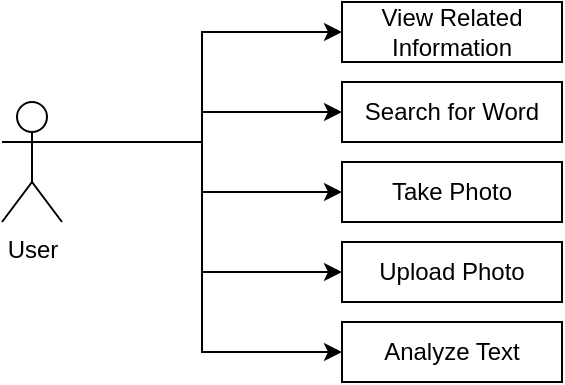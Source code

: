 <mxfile version="24.7.7">
  <diagram name="Page-1" id="FLUCBzAIa3q4JpgVUgnu">
    <mxGraphModel dx="1195" dy="622" grid="1" gridSize="10" guides="1" tooltips="1" connect="1" arrows="1" fold="1" page="1" pageScale="1" pageWidth="850" pageHeight="1100" math="0" shadow="0">
      <root>
        <mxCell id="0" />
        <mxCell id="1" parent="0" />
        <mxCell id="sdAVgAR6NZKTsHq1lM0e-20" style="edgeStyle=orthogonalEdgeStyle;rounded=0;orthogonalLoop=1;jettySize=auto;html=1;exitX=1;exitY=0.333;exitDx=0;exitDy=0;exitPerimeter=0;entryX=0;entryY=0.5;entryDx=0;entryDy=0;" edge="1" parent="1" source="sdAVgAR6NZKTsHq1lM0e-1" target="sdAVgAR6NZKTsHq1lM0e-8">
          <mxGeometry relative="1" as="geometry" />
        </mxCell>
        <mxCell id="sdAVgAR6NZKTsHq1lM0e-21" style="edgeStyle=orthogonalEdgeStyle;rounded=0;orthogonalLoop=1;jettySize=auto;html=1;exitX=1;exitY=0.333;exitDx=0;exitDy=0;exitPerimeter=0;" edge="1" parent="1" source="sdAVgAR6NZKTsHq1lM0e-1" target="sdAVgAR6NZKTsHq1lM0e-3">
          <mxGeometry relative="1" as="geometry" />
        </mxCell>
        <mxCell id="sdAVgAR6NZKTsHq1lM0e-22" style="edgeStyle=orthogonalEdgeStyle;rounded=0;orthogonalLoop=1;jettySize=auto;html=1;exitX=1;exitY=0.333;exitDx=0;exitDy=0;exitPerimeter=0;" edge="1" parent="1" source="sdAVgAR6NZKTsHq1lM0e-1" target="sdAVgAR6NZKTsHq1lM0e-4">
          <mxGeometry relative="1" as="geometry" />
        </mxCell>
        <mxCell id="sdAVgAR6NZKTsHq1lM0e-23" style="edgeStyle=orthogonalEdgeStyle;rounded=0;orthogonalLoop=1;jettySize=auto;html=1;exitX=1;exitY=0.333;exitDx=0;exitDy=0;exitPerimeter=0;entryX=0;entryY=0.5;entryDx=0;entryDy=0;" edge="1" parent="1" source="sdAVgAR6NZKTsHq1lM0e-1" target="sdAVgAR6NZKTsHq1lM0e-5">
          <mxGeometry relative="1" as="geometry" />
        </mxCell>
        <mxCell id="sdAVgAR6NZKTsHq1lM0e-24" style="edgeStyle=orthogonalEdgeStyle;rounded=0;orthogonalLoop=1;jettySize=auto;html=1;exitX=1;exitY=0.333;exitDx=0;exitDy=0;exitPerimeter=0;entryX=0;entryY=0.5;entryDx=0;entryDy=0;" edge="1" parent="1" source="sdAVgAR6NZKTsHq1lM0e-1" target="sdAVgAR6NZKTsHq1lM0e-6">
          <mxGeometry relative="1" as="geometry" />
        </mxCell>
        <mxCell id="sdAVgAR6NZKTsHq1lM0e-1" value="User" style="shape=umlActor;verticalLabelPosition=bottom;verticalAlign=top;html=1;" vertex="1" parent="1">
          <mxGeometry x="190" y="280" width="30" height="60" as="geometry" />
        </mxCell>
        <mxCell id="sdAVgAR6NZKTsHq1lM0e-3" value="Search for Word" style="html=1;whiteSpace=wrap;" vertex="1" parent="1">
          <mxGeometry x="360" y="270" width="110" height="30" as="geometry" />
        </mxCell>
        <mxCell id="sdAVgAR6NZKTsHq1lM0e-4" value="Take Photo" style="html=1;whiteSpace=wrap;" vertex="1" parent="1">
          <mxGeometry x="360" y="310" width="110" height="30" as="geometry" />
        </mxCell>
        <mxCell id="sdAVgAR6NZKTsHq1lM0e-5" value="Upload Photo" style="html=1;whiteSpace=wrap;" vertex="1" parent="1">
          <mxGeometry x="360" y="350" width="110" height="30" as="geometry" />
        </mxCell>
        <mxCell id="sdAVgAR6NZKTsHq1lM0e-6" value="Analyze Text" style="html=1;whiteSpace=wrap;" vertex="1" parent="1">
          <mxGeometry x="360" y="390" width="110" height="30" as="geometry" />
        </mxCell>
        <mxCell id="sdAVgAR6NZKTsHq1lM0e-8" value="View Related Information" style="html=1;whiteSpace=wrap;" vertex="1" parent="1">
          <mxGeometry x="360" y="230" width="110" height="30" as="geometry" />
        </mxCell>
      </root>
    </mxGraphModel>
  </diagram>
</mxfile>
